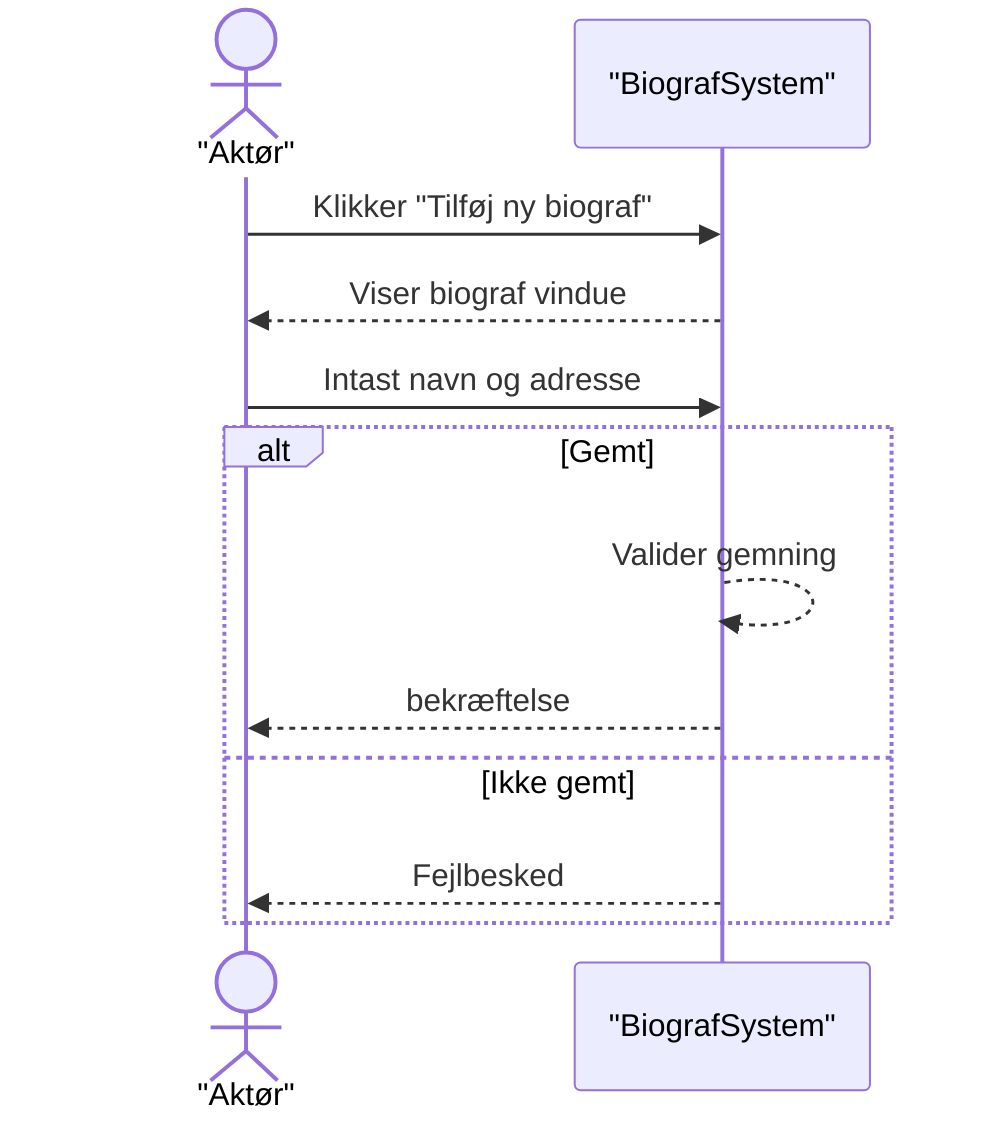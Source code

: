 sequenceDiagram
    actor JensPeter as "Aktør"
    participant System as "BiografSystem"

    JensPeter->>System: Klikker "Tilføj ny biograf"
    System-->>JensPeter: Viser biograf vindue

    JensPeter->>System: Intast navn og adresse 
    
    
    alt Gemt
        System-->>System: Valider gemning
        System-->>JensPeter: bekræftelse
    else Ikke gemt
        System-->>JensPeter: Fejlbesked
    end